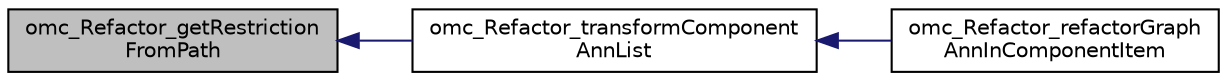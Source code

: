 digraph "omc_Refactor_getRestrictionFromPath"
{
  edge [fontname="Helvetica",fontsize="10",labelfontname="Helvetica",labelfontsize="10"];
  node [fontname="Helvetica",fontsize="10",shape=record];
  rankdir="LR";
  Node1481 [label="omc_Refactor_getRestriction\lFromPath",height=0.2,width=0.4,color="black", fillcolor="grey75", style="filled", fontcolor="black"];
  Node1481 -> Node1482 [dir="back",color="midnightblue",fontsize="10",style="solid",fontname="Helvetica"];
  Node1482 [label="omc_Refactor_transformComponent\lAnnList",height=0.2,width=0.4,color="black", fillcolor="white", style="filled",URL="$d1/d0b/_refactor_8c.html#ac8aa77372a2808c6dced76f202d6c024"];
  Node1482 -> Node1483 [dir="back",color="midnightblue",fontsize="10",style="solid",fontname="Helvetica"];
  Node1483 [label="omc_Refactor_refactorGraph\lAnnInComponentItem",height=0.2,width=0.4,color="black", fillcolor="white", style="filled",URL="$d1/d0b/_refactor_8c.html#a6630e26cc8a8f1ed60dcbbb82b4544b2"];
}
